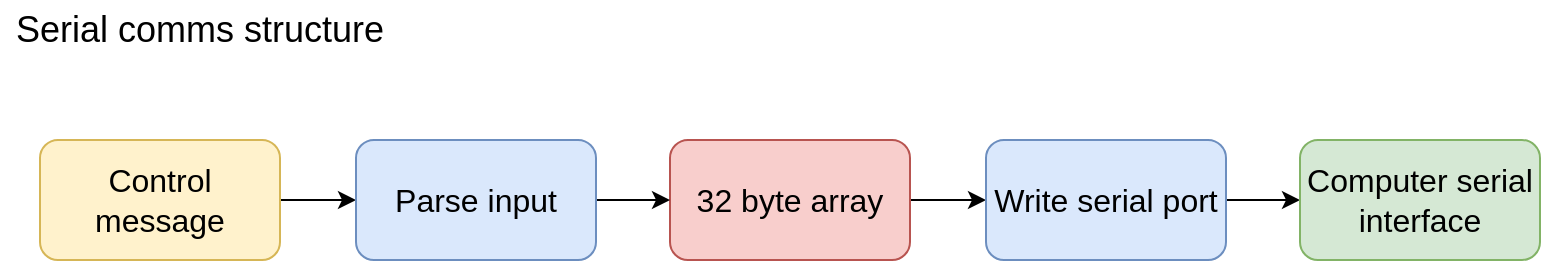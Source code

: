 <mxfile version="24.4.8" type="device">
  <diagram name="Page-1" id="Uc4ejgZUqq5yKl2UvD8w">
    <mxGraphModel dx="1195" dy="703" grid="1" gridSize="10" guides="1" tooltips="1" connect="1" arrows="1" fold="1" page="1" pageScale="1" pageWidth="827" pageHeight="583" math="0" shadow="0">
      <root>
        <mxCell id="0" />
        <mxCell id="1" parent="0" />
        <mxCell id="-F1g1yeEprU6yHQST6bi-1" value="Serial comms structure" style="text;html=1;align=center;verticalAlign=middle;whiteSpace=wrap;rounded=0;fontSize=18;" vertex="1" parent="1">
          <mxGeometry x="20" y="20" width="200" height="30" as="geometry" />
        </mxCell>
        <mxCell id="-F1g1yeEprU6yHQST6bi-7" value="" style="edgeStyle=orthogonalEdgeStyle;rounded=0;orthogonalLoop=1;jettySize=auto;html=1;" edge="1" parent="1" source="-F1g1yeEprU6yHQST6bi-2" target="-F1g1yeEprU6yHQST6bi-4">
          <mxGeometry relative="1" as="geometry" />
        </mxCell>
        <mxCell id="-F1g1yeEprU6yHQST6bi-2" value="Control message" style="rounded=1;whiteSpace=wrap;html=1;fontSize=16;fillColor=#fff2cc;strokeColor=#d6b656;" vertex="1" parent="1">
          <mxGeometry x="40" y="90" width="120" height="60" as="geometry" />
        </mxCell>
        <mxCell id="-F1g1yeEprU6yHQST6bi-6" value="" style="edgeStyle=orthogonalEdgeStyle;rounded=0;orthogonalLoop=1;jettySize=auto;html=1;" edge="1" parent="1" source="-F1g1yeEprU6yHQST6bi-3" target="-F1g1yeEprU6yHQST6bi-5">
          <mxGeometry relative="1" as="geometry" />
        </mxCell>
        <mxCell id="-F1g1yeEprU6yHQST6bi-3" value="32 byte array" style="rounded=1;whiteSpace=wrap;html=1;fontSize=16;fillColor=#f8cecc;strokeColor=#b85450;" vertex="1" parent="1">
          <mxGeometry x="355" y="90" width="120" height="60" as="geometry" />
        </mxCell>
        <mxCell id="-F1g1yeEprU6yHQST6bi-8" value="" style="edgeStyle=orthogonalEdgeStyle;rounded=0;orthogonalLoop=1;jettySize=auto;html=1;" edge="1" parent="1" source="-F1g1yeEprU6yHQST6bi-4" target="-F1g1yeEprU6yHQST6bi-3">
          <mxGeometry relative="1" as="geometry" />
        </mxCell>
        <mxCell id="-F1g1yeEprU6yHQST6bi-4" value="Parse input" style="rounded=1;whiteSpace=wrap;html=1;fontSize=16;fillColor=#dae8fc;strokeColor=#6c8ebf;" vertex="1" parent="1">
          <mxGeometry x="198" y="90" width="120" height="60" as="geometry" />
        </mxCell>
        <mxCell id="-F1g1yeEprU6yHQST6bi-10" value="" style="edgeStyle=orthogonalEdgeStyle;rounded=0;orthogonalLoop=1;jettySize=auto;html=1;" edge="1" parent="1" source="-F1g1yeEprU6yHQST6bi-5" target="-F1g1yeEprU6yHQST6bi-9">
          <mxGeometry relative="1" as="geometry" />
        </mxCell>
        <mxCell id="-F1g1yeEprU6yHQST6bi-5" value="Write serial port" style="rounded=1;whiteSpace=wrap;html=1;fontSize=16;fillColor=#dae8fc;strokeColor=#6c8ebf;" vertex="1" parent="1">
          <mxGeometry x="513" y="90" width="120" height="60" as="geometry" />
        </mxCell>
        <mxCell id="-F1g1yeEprU6yHQST6bi-9" value="Computer serial interface" style="rounded=1;whiteSpace=wrap;html=1;fontSize=16;fillColor=#d5e8d4;strokeColor=#82b366;" vertex="1" parent="1">
          <mxGeometry x="670" y="90" width="120" height="60" as="geometry" />
        </mxCell>
      </root>
    </mxGraphModel>
  </diagram>
</mxfile>
